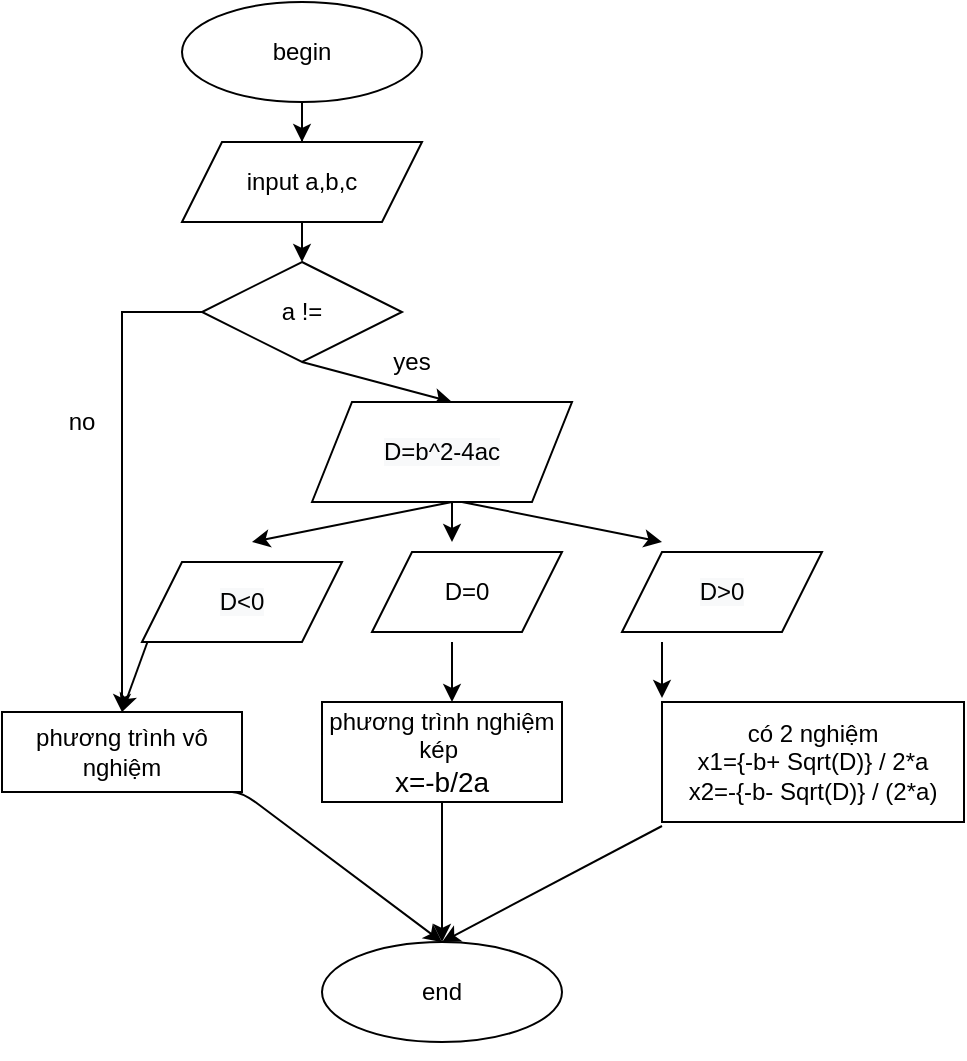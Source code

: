 <mxfile version="14.6.12" type="google"><diagram id="InJBhSQxtlsWY6mUsAgT" name="Page-1"><mxGraphModel dx="1038" dy="548" grid="1" gridSize="10" guides="1" tooltips="1" connect="1" arrows="1" fold="1" page="1" pageScale="1" pageWidth="827" pageHeight="1169" math="0" shadow="0"><root><mxCell id="0"/><mxCell id="1" parent="0"/><mxCell id="hiLKM0yjUjBz05KhnJIo-4" style="edgeStyle=orthogonalEdgeStyle;rounded=0;orthogonalLoop=1;jettySize=auto;html=1;exitX=0.5;exitY=1;exitDx=0;exitDy=0;" parent="1" source="hiLKM0yjUjBz05KhnJIo-1" target="hiLKM0yjUjBz05KhnJIo-3" edge="1"><mxGeometry relative="1" as="geometry"/></mxCell><mxCell id="hiLKM0yjUjBz05KhnJIo-1" value="begin" style="ellipse;whiteSpace=wrap;html=1;" parent="1" vertex="1"><mxGeometry x="220" width="120" height="50" as="geometry"/></mxCell><mxCell id="hiLKM0yjUjBz05KhnJIo-7" style="edgeStyle=orthogonalEdgeStyle;rounded=0;orthogonalLoop=1;jettySize=auto;html=1;exitX=0.5;exitY=1;exitDx=0;exitDy=0;entryX=0.5;entryY=0;entryDx=0;entryDy=0;" parent="1" source="hiLKM0yjUjBz05KhnJIo-3" target="hiLKM0yjUjBz05KhnJIo-6" edge="1"><mxGeometry relative="1" as="geometry"/></mxCell><mxCell id="hiLKM0yjUjBz05KhnJIo-3" value="input a,b,c" style="shape=parallelogram;perimeter=parallelogramPerimeter;whiteSpace=wrap;html=1;fixedSize=1;" parent="1" vertex="1"><mxGeometry x="220" y="70" width="120" height="40" as="geometry"/></mxCell><mxCell id="hiLKM0yjUjBz05KhnJIo-25" style="edgeStyle=orthogonalEdgeStyle;rounded=0;orthogonalLoop=1;jettySize=auto;html=1;entryX=0.5;entryY=0;entryDx=0;entryDy=0;" parent="1" source="hiLKM0yjUjBz05KhnJIo-6" target="hiLKM0yjUjBz05KhnJIo-16" edge="1"><mxGeometry relative="1" as="geometry"><Array as="points"><mxPoint x="190" y="155"/></Array></mxGeometry></mxCell><mxCell id="hiLKM0yjUjBz05KhnJIo-6" value="a !=" style="rhombus;whiteSpace=wrap;html=1;" parent="1" vertex="1"><mxGeometry x="230" y="130" width="100" height="50" as="geometry"/></mxCell><mxCell id="hiLKM0yjUjBz05KhnJIo-10" value="" style="endArrow=classic;html=1;entryX=0.5;entryY=0;entryDx=0;entryDy=0;exitX=0.5;exitY=1;exitDx=0;exitDy=0;" parent="1" source="hiLKM0yjUjBz05KhnJIo-6" edge="1"><mxGeometry width="50" height="50" relative="1" as="geometry"><mxPoint x="390" y="310" as="sourcePoint"/><mxPoint x="355" y="200" as="targetPoint"/></mxGeometry></mxCell><mxCell id="hiLKM0yjUjBz05KhnJIo-16" value="phương trình vô nghiệm" style="rounded=0;whiteSpace=wrap;html=1;" parent="1" vertex="1"><mxGeometry x="130" y="355" width="120" height="40" as="geometry"/></mxCell><mxCell id="hiLKM0yjUjBz05KhnJIo-17" value="phương trình nghiệm kép&amp;nbsp;&lt;br&gt;&lt;span style=&quot;font-family: &amp;#34;raleway&amp;#34; , sans-serif ; font-size: 14px ; text-align: justify ; background-color: rgb(255 , 255 , 255)&quot;&gt;x=-b/2a&lt;/span&gt;" style="rounded=0;whiteSpace=wrap;html=1;" parent="1" vertex="1"><mxGeometry x="290" y="350" width="120" height="50" as="geometry"/></mxCell><mxCell id="hiLKM0yjUjBz05KhnJIo-18" style="edgeStyle=orthogonalEdgeStyle;rounded=0;orthogonalLoop=1;jettySize=auto;html=1;exitX=0.5;exitY=1;exitDx=0;exitDy=0;" parent="1" source="hiLKM0yjUjBz05KhnJIo-17" target="hiLKM0yjUjBz05KhnJIo-17" edge="1"><mxGeometry relative="1" as="geometry"/></mxCell><mxCell id="hiLKM0yjUjBz05KhnJIo-20" value="có 2 nghiệm&lt;br&gt;x1={-b+ Sqrt(D)} / 2*a&lt;br&gt;x2=-{-b- Sqrt(D)} / (2*a)" style="rounded=0;whiteSpace=wrap;html=1;" parent="1" vertex="1"><mxGeometry x="460" y="350" width="151" height="60" as="geometry"/></mxCell><mxCell id="hiLKM0yjUjBz05KhnJIo-22" value="" style="endArrow=classic;html=1;entryX=0.5;entryY=0;entryDx=0;entryDy=0;" parent="1" edge="1"><mxGeometry width="50" height="50" relative="1" as="geometry"><mxPoint x="360" y="250" as="sourcePoint"/><mxPoint x="460" y="270" as="targetPoint"/></mxGeometry></mxCell><mxCell id="hiLKM0yjUjBz05KhnJIo-23" value="" style="endArrow=classic;html=1;entryX=0.5;entryY=0;entryDx=0;entryDy=0;exitX=0.5;exitY=1;exitDx=0;exitDy=0;" parent="1" edge="1"><mxGeometry width="50" height="50" relative="1" as="geometry"><mxPoint x="355" y="250" as="sourcePoint"/><mxPoint x="355" y="270" as="targetPoint"/></mxGeometry></mxCell><mxCell id="hiLKM0yjUjBz05KhnJIo-24" value="" style="endArrow=classic;html=1;entryX=0.5;entryY=0;entryDx=0;entryDy=0;exitX=0.5;exitY=1;exitDx=0;exitDy=0;" parent="1" edge="1"><mxGeometry width="50" height="50" relative="1" as="geometry"><mxPoint x="355" y="250" as="sourcePoint"/><mxPoint x="255" y="270" as="targetPoint"/></mxGeometry></mxCell><mxCell id="hiLKM0yjUjBz05KhnJIo-26" value="yes" style="text;html=1;strokeColor=none;fillColor=none;align=center;verticalAlign=middle;whiteSpace=wrap;rounded=0;" parent="1" vertex="1"><mxGeometry x="315" y="170" width="40" height="20" as="geometry"/></mxCell><mxCell id="hiLKM0yjUjBz05KhnJIo-27" value="no" style="text;html=1;strokeColor=none;fillColor=none;align=center;verticalAlign=middle;whiteSpace=wrap;rounded=0;" parent="1" vertex="1"><mxGeometry x="150" y="200" width="40" height="20" as="geometry"/></mxCell><mxCell id="hiLKM0yjUjBz05KhnJIo-28" value="" style="endArrow=classic;html=1;entryX=0.5;entryY=0;entryDx=0;entryDy=0;" parent="1" target="hiLKM0yjUjBz05KhnJIo-16" edge="1"><mxGeometry width="50" height="50" relative="1" as="geometry"><mxPoint x="210" y="300" as="sourcePoint"/><mxPoint x="50" y="550" as="targetPoint"/></mxGeometry></mxCell><mxCell id="hiLKM0yjUjBz05KhnJIo-30" value="" style="endArrow=classic;html=1;exitX=0.5;exitY=1;exitDx=0;exitDy=0;" parent="1" edge="1"><mxGeometry width="50" height="50" relative="1" as="geometry"><mxPoint x="355" y="320" as="sourcePoint"/><mxPoint x="355" y="350" as="targetPoint"/></mxGeometry></mxCell><mxCell id="hiLKM0yjUjBz05KhnJIo-31" value="" style="endArrow=classic;html=1;exitX=0.5;exitY=1;exitDx=0;exitDy=0;" parent="1" edge="1"><mxGeometry width="50" height="50" relative="1" as="geometry"><mxPoint x="460" y="320" as="sourcePoint"/><mxPoint x="460" y="348" as="targetPoint"/></mxGeometry></mxCell><mxCell id="hiLKM0yjUjBz05KhnJIo-33" value="end" style="ellipse;whiteSpace=wrap;html=1;" parent="1" vertex="1"><mxGeometry x="290" y="470" width="120" height="50" as="geometry"/></mxCell><mxCell id="hiLKM0yjUjBz05KhnJIo-34" style="edgeStyle=orthogonalEdgeStyle;rounded=0;orthogonalLoop=1;jettySize=auto;html=1;exitX=0.5;exitY=1;exitDx=0;exitDy=0;" parent="1" source="hiLKM0yjUjBz05KhnJIo-33" target="hiLKM0yjUjBz05KhnJIo-33" edge="1"><mxGeometry relative="1" as="geometry"/></mxCell><mxCell id="hiLKM0yjUjBz05KhnJIo-35" value="" style="endArrow=classic;html=1;entryX=0.5;entryY=0;entryDx=0;entryDy=0;" parent="1" target="hiLKM0yjUjBz05KhnJIo-33" edge="1"><mxGeometry width="50" height="50" relative="1" as="geometry"><mxPoint x="460" y="412" as="sourcePoint"/><mxPoint x="550" y="480" as="targetPoint"/><Array as="points"><mxPoint x="460" y="412"/></Array></mxGeometry></mxCell><mxCell id="hiLKM0yjUjBz05KhnJIo-36" value="" style="endArrow=classic;html=1;exitX=0.5;exitY=1;exitDx=0;exitDy=0;entryX=0.5;entryY=0;entryDx=0;entryDy=0;" parent="1" source="hiLKM0yjUjBz05KhnJIo-17" target="hiLKM0yjUjBz05KhnJIo-33" edge="1"><mxGeometry width="50" height="50" relative="1" as="geometry"><mxPoint x="500" y="530" as="sourcePoint"/><mxPoint x="550" y="480" as="targetPoint"/></mxGeometry></mxCell><mxCell id="hiLKM0yjUjBz05KhnJIo-37" value="" style="endArrow=classic;html=1;exitX=0.5;exitY=1;exitDx=0;exitDy=0;" parent="1" source="hiLKM0yjUjBz05KhnJIo-16" edge="1"><mxGeometry width="50" height="50" relative="1" as="geometry"><mxPoint x="500" y="530" as="sourcePoint"/><mxPoint x="350" y="470" as="targetPoint"/><Array as="points"><mxPoint x="230" y="395"/><mxPoint x="250" y="395"/></Array></mxGeometry></mxCell><mxCell id="h_17BUjjvQIqsOsdHC8K-1" value="&#10;&#10;&lt;span style=&quot;color: rgb(0, 0, 0); font-family: helvetica; font-size: 12px; font-style: normal; font-weight: 400; letter-spacing: normal; text-align: center; text-indent: 0px; text-transform: none; word-spacing: 0px; background-color: rgb(248, 249, 250); display: inline; float: none;&quot;&gt;D&amp;gt;0&lt;/span&gt;&#10;&#10;" style="shape=parallelogram;perimeter=parallelogramPerimeter;whiteSpace=wrap;html=1;fixedSize=1;" vertex="1" parent="1"><mxGeometry x="440" y="275" width="100" height="40" as="geometry"/></mxCell><mxCell id="h_17BUjjvQIqsOsdHC8K-2" value="D=0" style="shape=parallelogram;perimeter=parallelogramPerimeter;whiteSpace=wrap;html=1;fixedSize=1;" vertex="1" parent="1"><mxGeometry x="315" y="275" width="95" height="40" as="geometry"/></mxCell><mxCell id="h_17BUjjvQIqsOsdHC8K-3" value="&#10;&#10;&lt;span style=&quot;color: rgb(0, 0, 0); font-family: helvetica; font-size: 12px; font-style: normal; font-weight: 400; letter-spacing: normal; text-align: center; text-indent: 0px; text-transform: none; word-spacing: 0px; background-color: rgb(248, 249, 250); display: inline; float: none;&quot;&gt;D&amp;lt;0&lt;/span&gt;&#10;&#10;" style="shape=parallelogram;perimeter=parallelogramPerimeter;whiteSpace=wrap;html=1;fixedSize=1;" vertex="1" parent="1"><mxGeometry x="200" y="280" width="100" height="40" as="geometry"/></mxCell><mxCell id="h_17BUjjvQIqsOsdHC8K-4" value="&#10;&#10;&lt;span style=&quot;color: rgb(0, 0, 0); font-family: helvetica; font-size: 12px; font-style: normal; font-weight: 400; letter-spacing: normal; text-align: center; text-indent: 0px; text-transform: none; word-spacing: 0px; background-color: rgb(248, 249, 250); display: inline; float: none;&quot;&gt;D=b^2-4ac&lt;/span&gt;&#10;&#10;" style="shape=parallelogram;perimeter=parallelogramPerimeter;whiteSpace=wrap;html=1;fixedSize=1;" vertex="1" parent="1"><mxGeometry x="285" y="200" width="130" height="50" as="geometry"/></mxCell></root></mxGraphModel></diagram></mxfile>